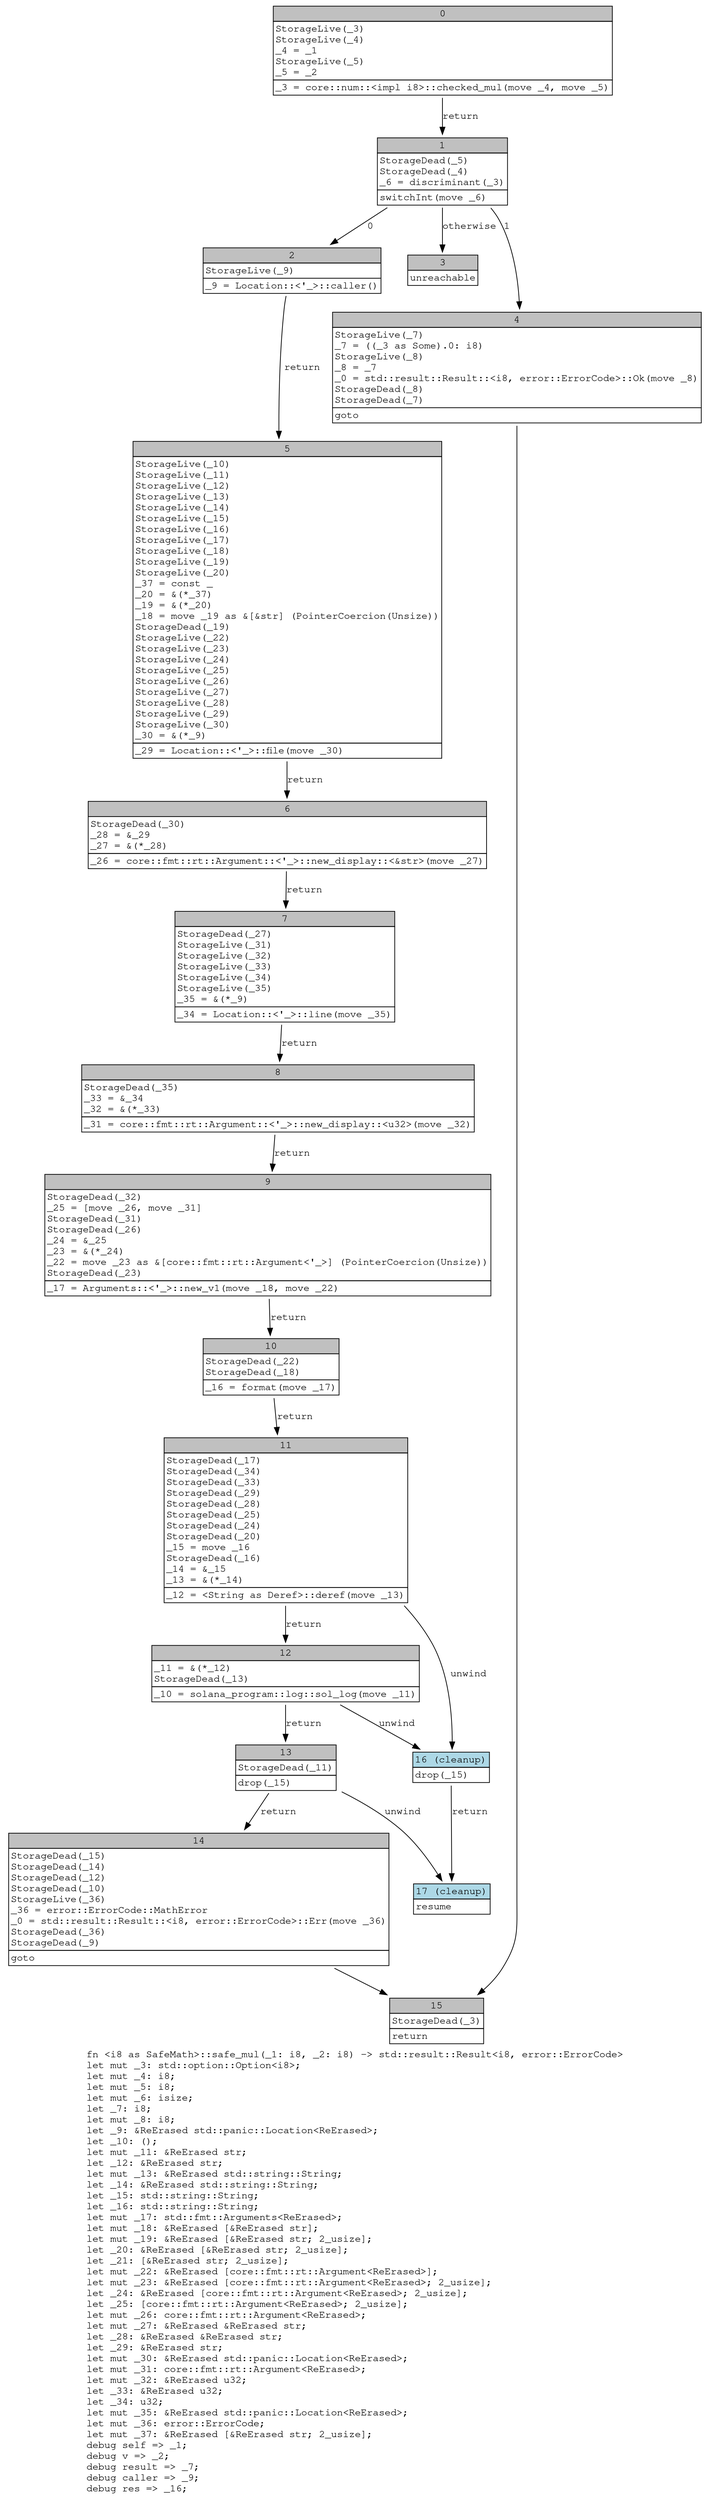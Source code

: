 digraph Mir_0_15233 {
    graph [fontname="Courier, monospace"];
    node [fontname="Courier, monospace"];
    edge [fontname="Courier, monospace"];
    label=<fn &lt;i8 as SafeMath&gt;::safe_mul(_1: i8, _2: i8) -&gt; std::result::Result&lt;i8, error::ErrorCode&gt;<br align="left"/>let mut _3: std::option::Option&lt;i8&gt;;<br align="left"/>let mut _4: i8;<br align="left"/>let mut _5: i8;<br align="left"/>let mut _6: isize;<br align="left"/>let _7: i8;<br align="left"/>let mut _8: i8;<br align="left"/>let _9: &amp;ReErased std::panic::Location&lt;ReErased&gt;;<br align="left"/>let _10: ();<br align="left"/>let mut _11: &amp;ReErased str;<br align="left"/>let _12: &amp;ReErased str;<br align="left"/>let mut _13: &amp;ReErased std::string::String;<br align="left"/>let _14: &amp;ReErased std::string::String;<br align="left"/>let _15: std::string::String;<br align="left"/>let _16: std::string::String;<br align="left"/>let mut _17: std::fmt::Arguments&lt;ReErased&gt;;<br align="left"/>let mut _18: &amp;ReErased [&amp;ReErased str];<br align="left"/>let mut _19: &amp;ReErased [&amp;ReErased str; 2_usize];<br align="left"/>let _20: &amp;ReErased [&amp;ReErased str; 2_usize];<br align="left"/>let _21: [&amp;ReErased str; 2_usize];<br align="left"/>let mut _22: &amp;ReErased [core::fmt::rt::Argument&lt;ReErased&gt;];<br align="left"/>let mut _23: &amp;ReErased [core::fmt::rt::Argument&lt;ReErased&gt;; 2_usize];<br align="left"/>let _24: &amp;ReErased [core::fmt::rt::Argument&lt;ReErased&gt;; 2_usize];<br align="left"/>let _25: [core::fmt::rt::Argument&lt;ReErased&gt;; 2_usize];<br align="left"/>let mut _26: core::fmt::rt::Argument&lt;ReErased&gt;;<br align="left"/>let mut _27: &amp;ReErased &amp;ReErased str;<br align="left"/>let _28: &amp;ReErased &amp;ReErased str;<br align="left"/>let _29: &amp;ReErased str;<br align="left"/>let mut _30: &amp;ReErased std::panic::Location&lt;ReErased&gt;;<br align="left"/>let mut _31: core::fmt::rt::Argument&lt;ReErased&gt;;<br align="left"/>let mut _32: &amp;ReErased u32;<br align="left"/>let _33: &amp;ReErased u32;<br align="left"/>let _34: u32;<br align="left"/>let mut _35: &amp;ReErased std::panic::Location&lt;ReErased&gt;;<br align="left"/>let mut _36: error::ErrorCode;<br align="left"/>let mut _37: &amp;ReErased [&amp;ReErased str; 2_usize];<br align="left"/>debug self =&gt; _1;<br align="left"/>debug v =&gt; _2;<br align="left"/>debug result =&gt; _7;<br align="left"/>debug caller =&gt; _9;<br align="left"/>debug res =&gt; _16;<br align="left"/>>;
    bb0__0_15233 [shape="none", label=<<table border="0" cellborder="1" cellspacing="0"><tr><td bgcolor="gray" align="center" colspan="1">0</td></tr><tr><td align="left" balign="left">StorageLive(_3)<br/>StorageLive(_4)<br/>_4 = _1<br/>StorageLive(_5)<br/>_5 = _2<br/></td></tr><tr><td align="left">_3 = core::num::&lt;impl i8&gt;::checked_mul(move _4, move _5)</td></tr></table>>];
    bb1__0_15233 [shape="none", label=<<table border="0" cellborder="1" cellspacing="0"><tr><td bgcolor="gray" align="center" colspan="1">1</td></tr><tr><td align="left" balign="left">StorageDead(_5)<br/>StorageDead(_4)<br/>_6 = discriminant(_3)<br/></td></tr><tr><td align="left">switchInt(move _6)</td></tr></table>>];
    bb2__0_15233 [shape="none", label=<<table border="0" cellborder="1" cellspacing="0"><tr><td bgcolor="gray" align="center" colspan="1">2</td></tr><tr><td align="left" balign="left">StorageLive(_9)<br/></td></tr><tr><td align="left">_9 = Location::&lt;'_&gt;::caller()</td></tr></table>>];
    bb3__0_15233 [shape="none", label=<<table border="0" cellborder="1" cellspacing="0"><tr><td bgcolor="gray" align="center" colspan="1">3</td></tr><tr><td align="left">unreachable</td></tr></table>>];
    bb4__0_15233 [shape="none", label=<<table border="0" cellborder="1" cellspacing="0"><tr><td bgcolor="gray" align="center" colspan="1">4</td></tr><tr><td align="left" balign="left">StorageLive(_7)<br/>_7 = ((_3 as Some).0: i8)<br/>StorageLive(_8)<br/>_8 = _7<br/>_0 = std::result::Result::&lt;i8, error::ErrorCode&gt;::Ok(move _8)<br/>StorageDead(_8)<br/>StorageDead(_7)<br/></td></tr><tr><td align="left">goto</td></tr></table>>];
    bb5__0_15233 [shape="none", label=<<table border="0" cellborder="1" cellspacing="0"><tr><td bgcolor="gray" align="center" colspan="1">5</td></tr><tr><td align="left" balign="left">StorageLive(_10)<br/>StorageLive(_11)<br/>StorageLive(_12)<br/>StorageLive(_13)<br/>StorageLive(_14)<br/>StorageLive(_15)<br/>StorageLive(_16)<br/>StorageLive(_17)<br/>StorageLive(_18)<br/>StorageLive(_19)<br/>StorageLive(_20)<br/>_37 = const _<br/>_20 = &amp;(*_37)<br/>_19 = &amp;(*_20)<br/>_18 = move _19 as &amp;[&amp;str] (PointerCoercion(Unsize))<br/>StorageDead(_19)<br/>StorageLive(_22)<br/>StorageLive(_23)<br/>StorageLive(_24)<br/>StorageLive(_25)<br/>StorageLive(_26)<br/>StorageLive(_27)<br/>StorageLive(_28)<br/>StorageLive(_29)<br/>StorageLive(_30)<br/>_30 = &amp;(*_9)<br/></td></tr><tr><td align="left">_29 = Location::&lt;'_&gt;::file(move _30)</td></tr></table>>];
    bb6__0_15233 [shape="none", label=<<table border="0" cellborder="1" cellspacing="0"><tr><td bgcolor="gray" align="center" colspan="1">6</td></tr><tr><td align="left" balign="left">StorageDead(_30)<br/>_28 = &amp;_29<br/>_27 = &amp;(*_28)<br/></td></tr><tr><td align="left">_26 = core::fmt::rt::Argument::&lt;'_&gt;::new_display::&lt;&amp;str&gt;(move _27)</td></tr></table>>];
    bb7__0_15233 [shape="none", label=<<table border="0" cellborder="1" cellspacing="0"><tr><td bgcolor="gray" align="center" colspan="1">7</td></tr><tr><td align="left" balign="left">StorageDead(_27)<br/>StorageLive(_31)<br/>StorageLive(_32)<br/>StorageLive(_33)<br/>StorageLive(_34)<br/>StorageLive(_35)<br/>_35 = &amp;(*_9)<br/></td></tr><tr><td align="left">_34 = Location::&lt;'_&gt;::line(move _35)</td></tr></table>>];
    bb8__0_15233 [shape="none", label=<<table border="0" cellborder="1" cellspacing="0"><tr><td bgcolor="gray" align="center" colspan="1">8</td></tr><tr><td align="left" balign="left">StorageDead(_35)<br/>_33 = &amp;_34<br/>_32 = &amp;(*_33)<br/></td></tr><tr><td align="left">_31 = core::fmt::rt::Argument::&lt;'_&gt;::new_display::&lt;u32&gt;(move _32)</td></tr></table>>];
    bb9__0_15233 [shape="none", label=<<table border="0" cellborder="1" cellspacing="0"><tr><td bgcolor="gray" align="center" colspan="1">9</td></tr><tr><td align="left" balign="left">StorageDead(_32)<br/>_25 = [move _26, move _31]<br/>StorageDead(_31)<br/>StorageDead(_26)<br/>_24 = &amp;_25<br/>_23 = &amp;(*_24)<br/>_22 = move _23 as &amp;[core::fmt::rt::Argument&lt;'_&gt;] (PointerCoercion(Unsize))<br/>StorageDead(_23)<br/></td></tr><tr><td align="left">_17 = Arguments::&lt;'_&gt;::new_v1(move _18, move _22)</td></tr></table>>];
    bb10__0_15233 [shape="none", label=<<table border="0" cellborder="1" cellspacing="0"><tr><td bgcolor="gray" align="center" colspan="1">10</td></tr><tr><td align="left" balign="left">StorageDead(_22)<br/>StorageDead(_18)<br/></td></tr><tr><td align="left">_16 = format(move _17)</td></tr></table>>];
    bb11__0_15233 [shape="none", label=<<table border="0" cellborder="1" cellspacing="0"><tr><td bgcolor="gray" align="center" colspan="1">11</td></tr><tr><td align="left" balign="left">StorageDead(_17)<br/>StorageDead(_34)<br/>StorageDead(_33)<br/>StorageDead(_29)<br/>StorageDead(_28)<br/>StorageDead(_25)<br/>StorageDead(_24)<br/>StorageDead(_20)<br/>_15 = move _16<br/>StorageDead(_16)<br/>_14 = &amp;_15<br/>_13 = &amp;(*_14)<br/></td></tr><tr><td align="left">_12 = &lt;String as Deref&gt;::deref(move _13)</td></tr></table>>];
    bb12__0_15233 [shape="none", label=<<table border="0" cellborder="1" cellspacing="0"><tr><td bgcolor="gray" align="center" colspan="1">12</td></tr><tr><td align="left" balign="left">_11 = &amp;(*_12)<br/>StorageDead(_13)<br/></td></tr><tr><td align="left">_10 = solana_program::log::sol_log(move _11)</td></tr></table>>];
    bb13__0_15233 [shape="none", label=<<table border="0" cellborder="1" cellspacing="0"><tr><td bgcolor="gray" align="center" colspan="1">13</td></tr><tr><td align="left" balign="left">StorageDead(_11)<br/></td></tr><tr><td align="left">drop(_15)</td></tr></table>>];
    bb14__0_15233 [shape="none", label=<<table border="0" cellborder="1" cellspacing="0"><tr><td bgcolor="gray" align="center" colspan="1">14</td></tr><tr><td align="left" balign="left">StorageDead(_15)<br/>StorageDead(_14)<br/>StorageDead(_12)<br/>StorageDead(_10)<br/>StorageLive(_36)<br/>_36 = error::ErrorCode::MathError<br/>_0 = std::result::Result::&lt;i8, error::ErrorCode&gt;::Err(move _36)<br/>StorageDead(_36)<br/>StorageDead(_9)<br/></td></tr><tr><td align="left">goto</td></tr></table>>];
    bb15__0_15233 [shape="none", label=<<table border="0" cellborder="1" cellspacing="0"><tr><td bgcolor="gray" align="center" colspan="1">15</td></tr><tr><td align="left" balign="left">StorageDead(_3)<br/></td></tr><tr><td align="left">return</td></tr></table>>];
    bb16__0_15233 [shape="none", label=<<table border="0" cellborder="1" cellspacing="0"><tr><td bgcolor="lightblue" align="center" colspan="1">16 (cleanup)</td></tr><tr><td align="left">drop(_15)</td></tr></table>>];
    bb17__0_15233 [shape="none", label=<<table border="0" cellborder="1" cellspacing="0"><tr><td bgcolor="lightblue" align="center" colspan="1">17 (cleanup)</td></tr><tr><td align="left">resume</td></tr></table>>];
    bb0__0_15233 -> bb1__0_15233 [label="return"];
    bb1__0_15233 -> bb2__0_15233 [label="0"];
    bb1__0_15233 -> bb4__0_15233 [label="1"];
    bb1__0_15233 -> bb3__0_15233 [label="otherwise"];
    bb2__0_15233 -> bb5__0_15233 [label="return"];
    bb4__0_15233 -> bb15__0_15233 [label=""];
    bb5__0_15233 -> bb6__0_15233 [label="return"];
    bb6__0_15233 -> bb7__0_15233 [label="return"];
    bb7__0_15233 -> bb8__0_15233 [label="return"];
    bb8__0_15233 -> bb9__0_15233 [label="return"];
    bb9__0_15233 -> bb10__0_15233 [label="return"];
    bb10__0_15233 -> bb11__0_15233 [label="return"];
    bb11__0_15233 -> bb12__0_15233 [label="return"];
    bb11__0_15233 -> bb16__0_15233 [label="unwind"];
    bb12__0_15233 -> bb13__0_15233 [label="return"];
    bb12__0_15233 -> bb16__0_15233 [label="unwind"];
    bb13__0_15233 -> bb14__0_15233 [label="return"];
    bb13__0_15233 -> bb17__0_15233 [label="unwind"];
    bb14__0_15233 -> bb15__0_15233 [label=""];
    bb16__0_15233 -> bb17__0_15233 [label="return"];
}
